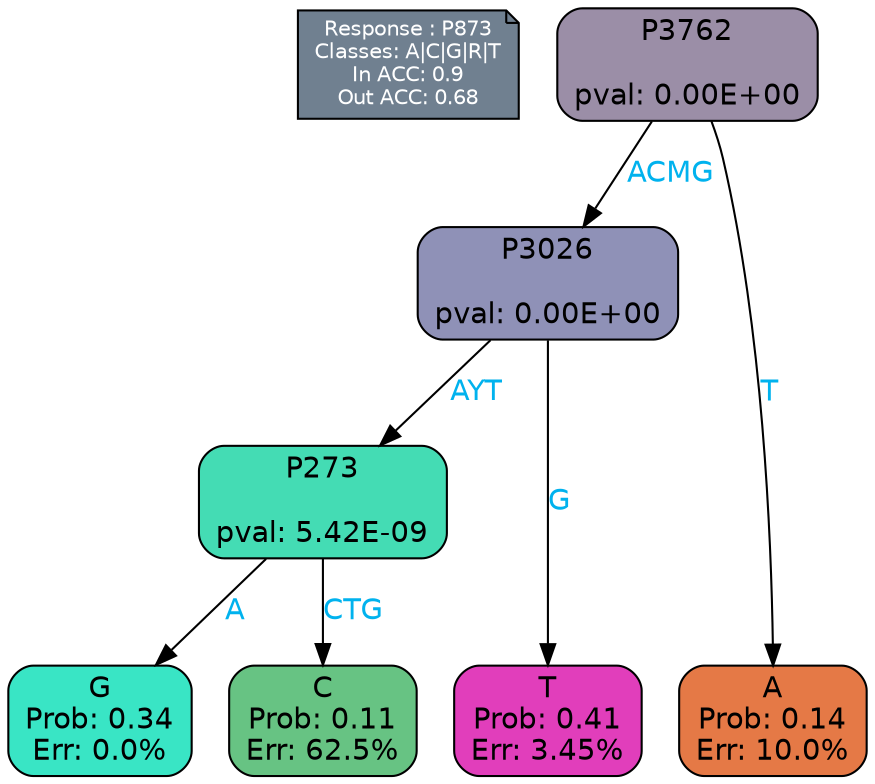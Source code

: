 digraph Tree {
node [shape=box, style="filled, rounded", color="black", fontname=helvetica] ;
graph [ranksep=equally, splines=polylines, bgcolor=transparent, dpi=600] ;
edge [fontname=helvetica] ;
LEGEND [label="Response : P873
Classes: A|C|G|R|T
In ACC: 0.9
Out ACC: 0.68
",shape=note,align=left,style=filled,fillcolor="slategray",fontcolor="white",fontsize=10];1 [label="P3762

pval: 0.00E+00", fillcolor="#9b8ea7"] ;
2 [label="P3026

pval: 0.00E+00", fillcolor="#8f91b7"] ;
3 [label="P273

pval: 5.42E-09", fillcolor="#44dcb4"] ;
4 [label="G
Prob: 0.34
Err: 0.0%", fillcolor="#39e5c5"] ;
5 [label="C
Prob: 0.11
Err: 62.5%", fillcolor="#67c383"] ;
6 [label="T
Prob: 0.41
Err: 3.45%", fillcolor="#e13ebb"] ;
7 [label="A
Prob: 0.14
Err: 10.0%", fillcolor="#e57946"] ;
1 -> 2 [label="ACMG",fontcolor=deepskyblue2] ;
1 -> 7 [label="T",fontcolor=deepskyblue2] ;
2 -> 3 [label="AYT",fontcolor=deepskyblue2] ;
2 -> 6 [label="G",fontcolor=deepskyblue2] ;
3 -> 4 [label="A",fontcolor=deepskyblue2] ;
3 -> 5 [label="CTG",fontcolor=deepskyblue2] ;
{rank = same; 4;5;6;7;}{rank = same; LEGEND;1;}}